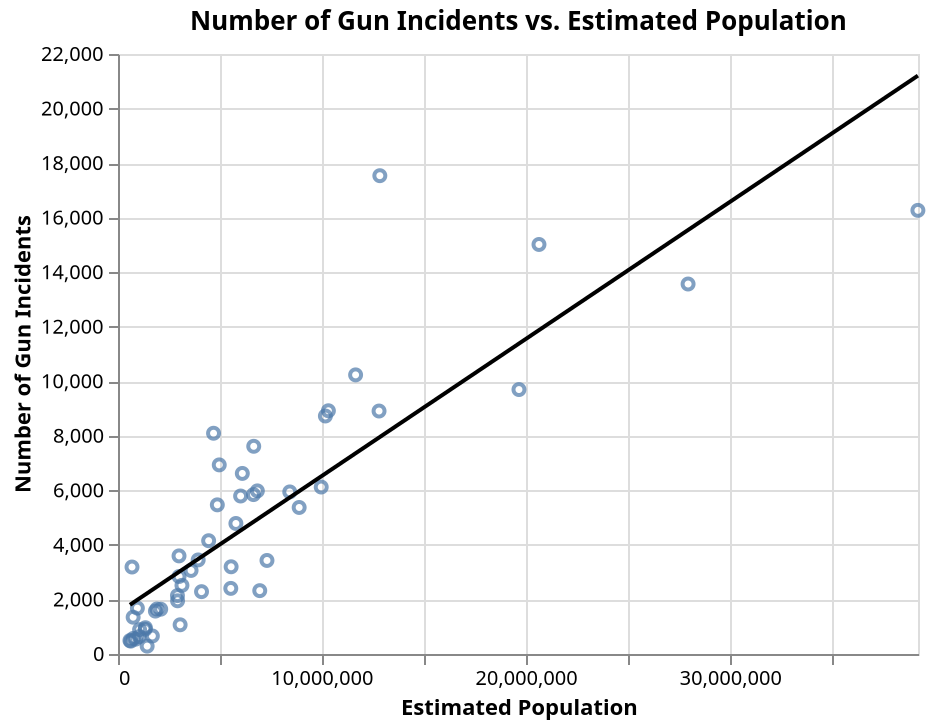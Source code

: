 {"config": {"view": {"continuousWidth": 400, "continuousHeight": 300}}, "layer": [{"mark": "point", "encoding": {"x": {"type": "quantitative", "axis": {"title": "Estimated Population"}, "field": "pop_est", "scale": {"domain": [0, 39172117.0]}}, "y": {"type": "quantitative", "axis": {"title": "Number of Gun Incidents"}, "field": "n_incidents"}}, "title": "Number of Gun Incidents vs. Estimated Population"}, {"mark": "line", "encoding": {"color": {"value": "black"}, "x": {"type": "quantitative", "axis": {"title": "Estimated Population"}, "field": "pop_est", "scale": {"domain": [0, 39172117.0]}}, "y": {"type": "quantitative", "axis": {"title": "Number of Gun Incidents"}, "field": "n_incidents"}}, "title": "Number of Gun Incidents vs. Estimated Population", "transform": [{"on": "pop_est", "regression": "n_incidents"}]}], "data": {"name": "data-bc30c81a523db1e5dc2f9115a7e8e799"}, "$schema": "https://vega.github.io/schema/vega-lite/v4.8.1.json", "datasets": {"data-bc30c81a523db1e5dc2f9115a7e8e799": [{"state": "Alabama", "n_incidents": 5469, "st": 1, "stusps": "AL", "pop_est": 4863525, "n_licensees": 1515, "disp_income_per_cap": 35382.0}, {"state": "Alaska", "n_incidents": 1349, "st": 2, "stusps": "AK", "pop_est": 741456, "n_licensees": 709, "disp_income_per_cap": 51194.0}, {"state": "Arizona", "n_incidents": 2323, "st": 4, "stusps": "AZ", "pop_est": 6941072, "n_licensees": 2251, "disp_income_per_cap": 36490.0}, {"state": "Arkansas", "n_incidents": 2842, "st": 5, "stusps": "AR", "pop_est": 2989918, "n_licensees": 1528, "disp_income_per_cap": 36185.0}, {"state": "California", "n_incidents": 16267, "st": 6, "stusps": "CA", "pop_est": 39167117, "n_licensees": 3021, "disp_income_per_cap": 49601.0}, {"state": "Colorado", "n_incidents": 3198, "st": 8, "stusps": "CO", "pop_est": 5539215, "n_licensees": 2114, "disp_income_per_cap": 45492.0}, {"state": "Connecticut", "n_incidents": 3064, "st": 9, "stusps": "CT", "pop_est": 3578141, "n_licensees": 661, "disp_income_per_cap": 59090.0}, {"state": "Delaware", "n_incidents": 1682, "st": 10, "stusps": "DE", "pop_est": 948921, "n_licensees": 142, "disp_income_per_cap": 42942.0}, {"state": "District of Columbia", "n_incidents": 3189, "st": 11, "stusps": "DC", "pop_est": 685815, "n_licensees": 8, "disp_income_per_cap": 65928.0}, {"state": "Florida", "n_incidents": 15016, "st": 12, "stusps": "FL", "pop_est": 20613477, "n_licensees": 3913, "disp_income_per_cap": 40989.0}, {"state": "Georgia", "n_incidents": 8919, "st": 13, "stusps": "GA", "pop_est": 10301890, "n_licensees": 2374, "disp_income_per_cap": 37951.0}, {"state": "Hawaii", "n_incidents": 289, "st": 15, "stusps": "HI", "pop_est": 1427559, "n_licensees": 114, "disp_income_per_cap": 45491.0}, {"state": "Idaho", "n_incidents": 661, "st": 16, "stusps": "ID", "pop_est": 1682380, "n_licensees": 1146, "disp_income_per_cap": 36535.0}, {"state": "Illinois", "n_incidents": 17538, "st": 17, "stusps": "IL", "pop_est": 12820527, "n_licensees": 2464, "disp_income_per_cap": 45717.0}, {"state": "Indiana", "n_incidents": 5845, "st": 18, "stusps": "IN", "pop_est": 6634304, "n_licensees": 1754, "disp_income_per_cap": 39149.0}, {"state": "Iowa", "n_incidents": 2517, "st": 19, "stusps": "IA", "pop_est": 3131371, "n_licensees": 1525, "disp_income_per_cap": 41461.0}, {"state": "Kansas", "n_incidents": 2141, "st": 20, "stusps": "KS", "pop_est": 2910844, "n_licensees": 1348, "disp_income_per_cap": 42636.0}, {"state": "Kentucky", "n_incidents": 4154, "st": 21, "stusps": "KY", "pop_est": 4438182, "n_licensees": 1699, "disp_income_per_cap": 35361.0}, {"state": "Louisiana", "n_incidents": 8094, "st": 22, "stusps": "LA", "pop_est": 4678135, "n_licensees": 1461, "disp_income_per_cap": 38746.0}, {"state": "Maine", "n_incidents": 907, "st": 23, "stusps": "ME", "pop_est": 1331317, "n_licensees": 632, "disp_income_per_cap": 40020.0}, {"state": "Maryland", "n_incidents": 5793, "st": 24, "stusps": "MD", "pop_est": 6003323, "n_licensees": 702, "disp_income_per_cap": 51091.0}, {"state": "Massachusetts", "n_incidents": 5981, "st": 25, "stusps": "MA", "pop_est": 6823608, "n_licensees": 599, "disp_income_per_cap": 55453.0}, {"state": "Michigan", "n_incidents": 6122, "st": 26, "stusps": "MI", "pop_est": 9950571, "n_licensees": 2588, "disp_income_per_cap": 39648.0}, {"state": "Minnesota", "n_incidents": 2406, "st": 27, "stusps": "MN", "pop_est": 5522744, "n_licensees": 1736, "disp_income_per_cap": 45883.0}, {"state": "Mississippi", "n_incidents": 3597, "st": 28, "stusps": "MS", "pop_est": 2987938, "n_licensees": 1130, "disp_income_per_cap": 32608.0}, {"state": "Missouri", "n_incidents": 6621, "st": 29, "stusps": "MO", "pop_est": 6087135, "n_licensees": 2691, "disp_income_per_cap": 39422.0}, {"state": "Montana", "n_incidents": 638, "st": 30, "stusps": "MT", "pop_est": 1040859, "n_licensees": 1297, "disp_income_per_cap": 38989.0}, {"state": "Nebraska", "n_incidents": 1650, "st": 31, "stusps": "NE", "pop_est": 1905616, "n_licensees": 841, "disp_income_per_cap": 44517.0}, {"state": "Nevada", "n_incidents": 1951, "st": 32, "stusps": "NV", "pop_est": 2917563, "n_licensees": 772, "disp_income_per_cap": 39975.0}, {"state": "New Hampshire", "n_incidents": 964, "st": 33, "stusps": "NH", "pop_est": 1342307, "n_licensees": 608, "disp_income_per_cap": 50333.0}, {"state": "New Jersey", "n_incidents": 5373, "st": 34, "stusps": "NJ", "pop_est": 8870827, "n_licensees": 400, "disp_income_per_cap": 54033.0}, {"state": "New Mexico", "n_incidents": 1643, "st": 35, "stusps": "NM", "pop_est": 2091630, "n_licensees": 821, "disp_income_per_cap": 35352.0}, {"state": "New York", "n_incidents": 9696, "st": 36, "stusps": "NY", "pop_est": 19633428, "n_licensees": 2033, "disp_income_per_cap": 51369.0}, {"state": "North Carolina", "n_incidents": 8727, "st": 37, "stusps": "NC", "pop_est": 10154788, "n_licensees": 2910, "disp_income_per_cap": 37727.0}, {"state": "North Dakota", "n_incidents": 573, "st": 38, "stusps": "ND", "pop_est": 754434, "n_licensees": 509, "disp_income_per_cap": 47316.0}, {"state": "Ohio", "n_incidents": 10234, "st": 39, "stusps": "OH", "pop_est": 11634370, "n_licensees": 2973, "disp_income_per_cap": 40039.0}, {"state": "Oklahoma", "n_incidents": 3449, "st": 40, "stusps": "OK", "pop_est": 3926331, "n_licensees": 1849, "disp_income_per_cap": 37891.0}, {"state": "Oregon", "n_incidents": 2286, "st": 41, "stusps": "OR", "pop_est": 4089976, "n_licensees": 1697, "disp_income_per_cap": 40330.0}, {"state": "Pennsylvania", "n_incidents": 8909, "st": 42, "stusps": "PA", "pop_est": 12782275, "n_licensees": 3114, "disp_income_per_cap": 45534.0}, {"state": "Rhode Island", "n_incidents": 893, "st": 44, "stusps": "RI", "pop_est": 1056770, "n_licensees": 115, "disp_income_per_cap": 44637.0}, {"state": "South Carolina", "n_incidents": 6934, "st": 45, "stusps": "SC", "pop_est": 4957968, "n_licensees": 1332, "disp_income_per_cap": 36216.0}, {"state": "South Dakota", "n_incidents": 544, "st": 46, "stusps": "SD", "pop_est": 862996, "n_licensees": 611, "disp_income_per_cap": 44227.0}, {"state": "Tennessee", "n_incidents": 7616, "st": 47, "stusps": "TN", "pop_est": 6646010, "n_licensees": 1853, "disp_income_per_cap": 39853.0}, {"state": "Texas", "n_incidents": 13566, "st": 48, "stusps": "TX", "pop_est": 27914410, "n_licensees": 7795, "disp_income_per_cap": 41278.0}, {"state": "Utah", "n_incidents": 1071, "st": 49, "stusps": "UT", "pop_est": 3041868, "n_licensees": 1136, "disp_income_per_cap": 37563.0}, {"state": "Vermont", "n_incidents": 472, "st": 50, "stusps": "VT", "pop_est": 623657, "n_licensees": 371, "disp_income_per_cap": 45485.0}, {"state": "Virginia", "n_incidents": 5943, "st": 51, "stusps": "VA", "pop_est": 8410106, "n_licensees": 2082, "disp_income_per_cap": 46738.0}, {"state": "Washington", "n_incidents": 3430, "st": 53, "stusps": "WA", "pop_est": 7294771, "n_licensees": 1467, "disp_income_per_cap": 49670.0}, {"state": "West Virginia", "n_incidents": 1573, "st": 54, "stusps": "WV", "pop_est": 1831023, "n_licensees": 1079, "disp_income_per_cap": 33433.0}, {"state": "Wisconsin", "n_incidents": 4786, "st": 55, "stusps": "WI", "pop_est": 5772628, "n_licensees": 1872, "disp_income_per_cap": 41908.0}, {"state": "Wyoming", "n_incidents": 494, "st": 56, "stusps": "WY", "pop_est": 584215, "n_licensees": 733, "disp_income_per_cap": 49312.0}]}}